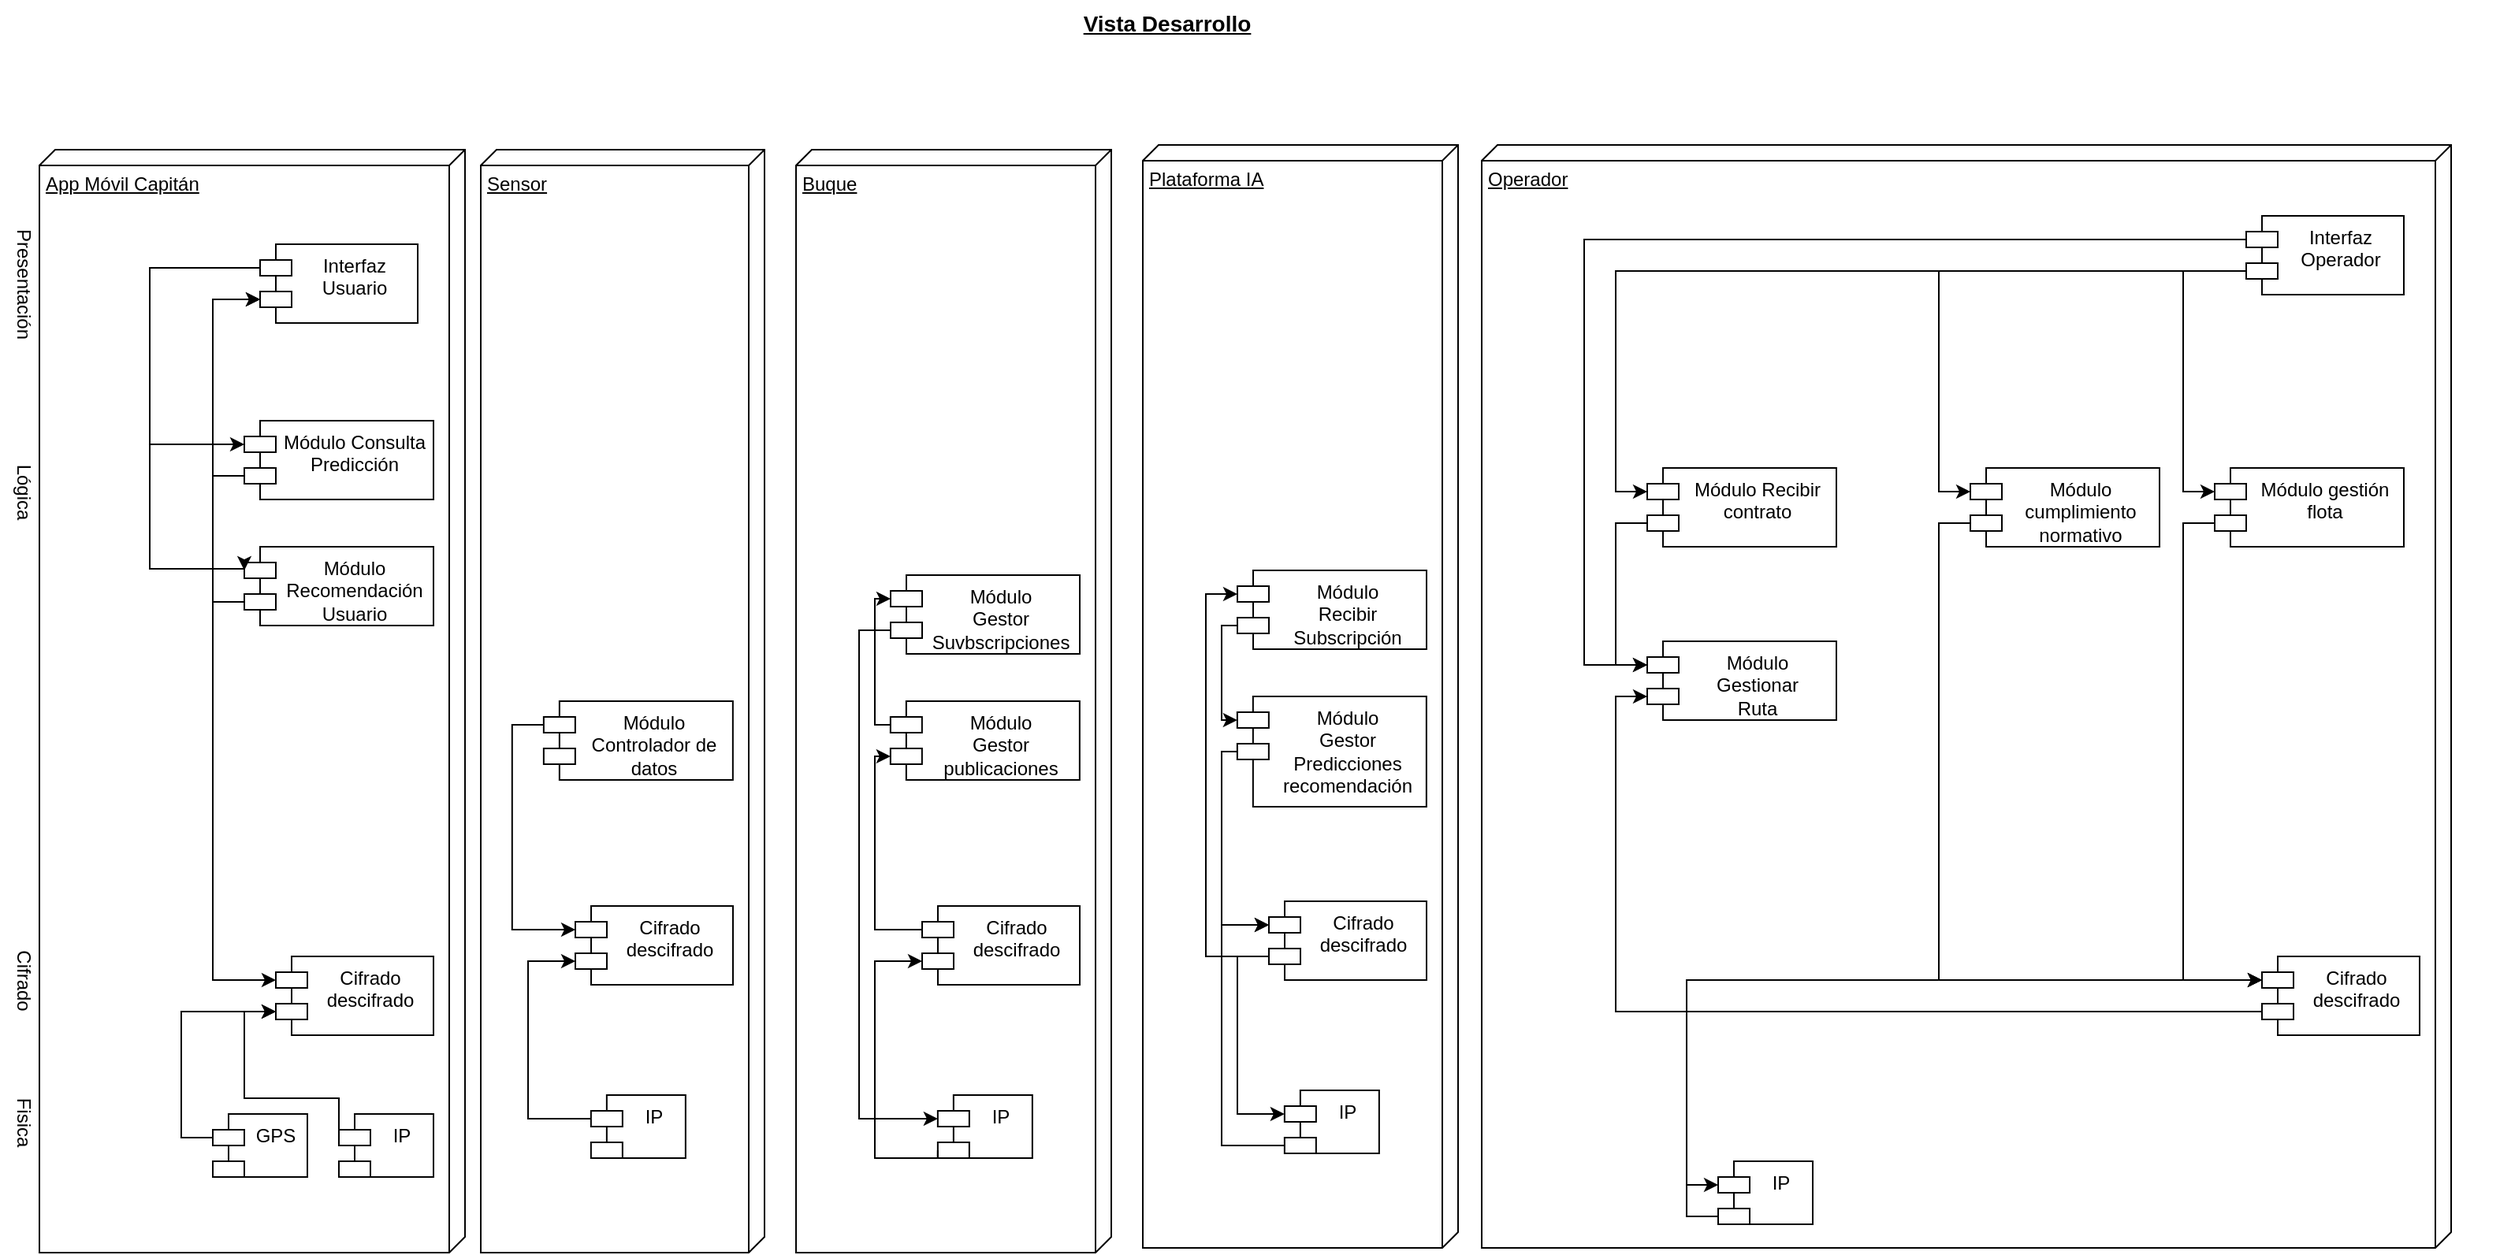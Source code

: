 <mxfile version="24.0.7" type="github">
  <diagram name="Page-1" id="5f0bae14-7c28-e335-631c-24af17079c00">
    <mxGraphModel dx="1059" dy="563" grid="1" gridSize="10" guides="1" tooltips="1" connect="1" arrows="1" fold="1" page="1" pageScale="1" pageWidth="1100" pageHeight="850" background="none" math="0" shadow="0">
      <root>
        <mxCell id="0" />
        <mxCell id="1" parent="0" />
        <mxCell id="DLwNo6UtiTYIvXjJcbHC-111" value="" style="group" vertex="1" connectable="0" parent="1">
          <mxGeometry x="230" y="130" width="1585" height="703" as="geometry" />
        </mxCell>
        <mxCell id="DLwNo6UtiTYIvXjJcbHC-93" value="Operador" style="verticalAlign=top;align=left;spacingTop=8;spacingLeft=2;spacingRight=12;shape=cube;size=10;direction=south;fontStyle=4;html=1;whiteSpace=wrap;" vertex="1" parent="DLwNo6UtiTYIvXjJcbHC-111">
          <mxGeometry x="940" width="615" height="700" as="geometry" />
        </mxCell>
        <mxCell id="DLwNo6UtiTYIvXjJcbHC-2" value="App Móvil Capitán" style="verticalAlign=top;align=left;spacingTop=8;spacingLeft=2;spacingRight=12;shape=cube;size=10;direction=south;fontStyle=4;html=1;whiteSpace=wrap;" vertex="1" parent="DLwNo6UtiTYIvXjJcbHC-111">
          <mxGeometry x="25.0" y="3" width="270" height="700" as="geometry" />
        </mxCell>
        <mxCell id="DLwNo6UtiTYIvXjJcbHC-6" value="Presentación" style="text;html=1;align=center;verticalAlign=middle;resizable=0;points=[];autosize=1;strokeColor=none;fillColor=none;rotation=90;" vertex="1" parent="DLwNo6UtiTYIvXjJcbHC-111">
          <mxGeometry x="-30.0" y="73" width="90" height="30" as="geometry" />
        </mxCell>
        <mxCell id="DLwNo6UtiTYIvXjJcbHC-7" value="Lógica" style="text;html=1;align=center;verticalAlign=middle;resizable=0;points=[];autosize=1;strokeColor=none;fillColor=none;rotation=90;" vertex="1" parent="DLwNo6UtiTYIvXjJcbHC-111">
          <mxGeometry x="-15.0" y="205" width="60" height="30" as="geometry" />
        </mxCell>
        <mxCell id="DLwNo6UtiTYIvXjJcbHC-8" value="Cifrado" style="text;html=1;align=center;verticalAlign=middle;resizable=0;points=[];autosize=1;strokeColor=none;fillColor=none;rotation=90;" vertex="1" parent="DLwNo6UtiTYIvXjJcbHC-111">
          <mxGeometry x="-15.0" y="515" width="60" height="30" as="geometry" />
        </mxCell>
        <mxCell id="DLwNo6UtiTYIvXjJcbHC-9" value="Fisica" style="text;html=1;align=center;verticalAlign=middle;resizable=0;points=[];autosize=1;strokeColor=none;fillColor=none;rotation=90;" vertex="1" parent="DLwNo6UtiTYIvXjJcbHC-111">
          <mxGeometry x="-10.0" y="605" width="50" height="30" as="geometry" />
        </mxCell>
        <mxCell id="DLwNo6UtiTYIvXjJcbHC-25" style="edgeStyle=orthogonalEdgeStyle;rounded=0;orthogonalLoop=1;jettySize=auto;html=1;exitX=0;exitY=0;exitDx=0;exitDy=15;exitPerimeter=0;entryX=0;entryY=0;entryDx=0;entryDy=15;entryPerimeter=0;" edge="1" parent="DLwNo6UtiTYIvXjJcbHC-111" source="DLwNo6UtiTYIvXjJcbHC-12" target="DLwNo6UtiTYIvXjJcbHC-13">
          <mxGeometry relative="1" as="geometry">
            <mxPoint x="144.93" y="88.97" as="sourcePoint" />
            <mxPoint x="134.93" y="203.97" as="targetPoint" />
            <Array as="points">
              <mxPoint x="95" y="78" />
              <mxPoint x="95" y="190" />
            </Array>
          </mxGeometry>
        </mxCell>
        <mxCell id="DLwNo6UtiTYIvXjJcbHC-12" value="&lt;div&gt;Interfaz &lt;br&gt;&lt;/div&gt;&lt;div&gt;Usuario&lt;br&gt;&lt;/div&gt;" style="shape=module;align=left;spacingLeft=20;align=center;verticalAlign=top;whiteSpace=wrap;html=1;" vertex="1" parent="DLwNo6UtiTYIvXjJcbHC-111">
          <mxGeometry x="165" y="63" width="100" height="50" as="geometry" />
        </mxCell>
        <mxCell id="DLwNo6UtiTYIvXjJcbHC-13" value="&lt;div&gt;Módulo Consulta&lt;br&gt;&lt;/div&gt;&lt;div&gt;Predicción&lt;br&gt;&lt;/div&gt;" style="shape=module;align=left;spacingLeft=20;align=center;verticalAlign=top;whiteSpace=wrap;html=1;" vertex="1" parent="DLwNo6UtiTYIvXjJcbHC-111">
          <mxGeometry x="155" y="175" width="120" height="50" as="geometry" />
        </mxCell>
        <mxCell id="DLwNo6UtiTYIvXjJcbHC-38" style="edgeStyle=orthogonalEdgeStyle;rounded=0;orthogonalLoop=1;jettySize=auto;html=1;exitX=0;exitY=0;exitDx=0;exitDy=35;exitPerimeter=0;entryX=0;entryY=0;entryDx=0;entryDy=15;entryPerimeter=0;" edge="1" parent="DLwNo6UtiTYIvXjJcbHC-111" source="DLwNo6UtiTYIvXjJcbHC-15" target="DLwNo6UtiTYIvXjJcbHC-16">
          <mxGeometry relative="1" as="geometry" />
        </mxCell>
        <mxCell id="DLwNo6UtiTYIvXjJcbHC-15" value="&lt;div&gt;Módulo&lt;/div&gt;&lt;div&gt;Recomendación &lt;br&gt;&lt;/div&gt;&lt;div&gt;Usuario&lt;br&gt;&lt;/div&gt;" style="shape=module;align=left;spacingLeft=20;align=center;verticalAlign=top;whiteSpace=wrap;html=1;" vertex="1" parent="DLwNo6UtiTYIvXjJcbHC-111">
          <mxGeometry x="155" y="255" width="120" height="50" as="geometry" />
        </mxCell>
        <mxCell id="DLwNo6UtiTYIvXjJcbHC-23" value="GPS" style="shape=module;align=left;spacingLeft=20;align=center;verticalAlign=top;whiteSpace=wrap;html=1;" vertex="1" parent="DLwNo6UtiTYIvXjJcbHC-111">
          <mxGeometry x="135" y="615" width="60" height="40" as="geometry" />
        </mxCell>
        <mxCell id="DLwNo6UtiTYIvXjJcbHC-32" style="edgeStyle=orthogonalEdgeStyle;rounded=0;orthogonalLoop=1;jettySize=auto;html=1;exitX=0;exitY=0;exitDx=0;exitDy=15;exitPerimeter=0;entryX=0;entryY=0;entryDx=0;entryDy=15;entryPerimeter=0;" edge="1" parent="DLwNo6UtiTYIvXjJcbHC-111" source="DLwNo6UtiTYIvXjJcbHC-12" target="DLwNo6UtiTYIvXjJcbHC-15">
          <mxGeometry relative="1" as="geometry">
            <mxPoint x="175" y="88" as="sourcePoint" />
            <mxPoint x="165" y="200" as="targetPoint" />
            <Array as="points">
              <mxPoint x="95" y="78" />
              <mxPoint x="95" y="269" />
              <mxPoint x="155" y="269" />
            </Array>
          </mxGeometry>
        </mxCell>
        <mxCell id="DLwNo6UtiTYIvXjJcbHC-33" style="edgeStyle=orthogonalEdgeStyle;rounded=0;orthogonalLoop=1;jettySize=auto;html=1;exitX=0;exitY=0;exitDx=0;exitDy=35;exitPerimeter=0;entryX=0;entryY=0;entryDx=0;entryDy=35;entryPerimeter=0;" edge="1" parent="DLwNo6UtiTYIvXjJcbHC-111" source="DLwNo6UtiTYIvXjJcbHC-13" target="DLwNo6UtiTYIvXjJcbHC-12">
          <mxGeometry relative="1" as="geometry" />
        </mxCell>
        <mxCell id="DLwNo6UtiTYIvXjJcbHC-34" style="edgeStyle=orthogonalEdgeStyle;rounded=0;orthogonalLoop=1;jettySize=auto;html=1;exitX=0;exitY=0;exitDx=0;exitDy=35;exitPerimeter=0;entryX=0;entryY=0;entryDx=0;entryDy=35;entryPerimeter=0;" edge="1" parent="DLwNo6UtiTYIvXjJcbHC-111" source="DLwNo6UtiTYIvXjJcbHC-15" target="DLwNo6UtiTYIvXjJcbHC-12">
          <mxGeometry relative="1" as="geometry" />
        </mxCell>
        <mxCell id="DLwNo6UtiTYIvXjJcbHC-56" value="" style="edgeStyle=orthogonalEdgeStyle;rounded=0;orthogonalLoop=1;jettySize=auto;html=1;exitX=0;exitY=0;exitDx=0;exitDy=15;exitPerimeter=0;entryX=0;entryY=0;entryDx=0;entryDy=35;entryPerimeter=0;" edge="1" parent="DLwNo6UtiTYIvXjJcbHC-111" source="DLwNo6UtiTYIvXjJcbHC-23" target="DLwNo6UtiTYIvXjJcbHC-16">
          <mxGeometry relative="1" as="geometry">
            <mxPoint x="265" y="545" as="targetPoint" />
            <mxPoint x="135" y="630" as="sourcePoint" />
            <Array as="points">
              <mxPoint x="115" y="630" />
              <mxPoint x="115" y="550" />
            </Array>
          </mxGeometry>
        </mxCell>
        <mxCell id="DLwNo6UtiTYIvXjJcbHC-16" value="&lt;div&gt;Cifrado&lt;/div&gt;&lt;div&gt;descifrado&lt;br&gt;&lt;/div&gt;" style="shape=module;align=left;spacingLeft=20;align=center;verticalAlign=top;whiteSpace=wrap;html=1;" vertex="1" parent="DLwNo6UtiTYIvXjJcbHC-111">
          <mxGeometry x="175" y="515" width="100" height="50" as="geometry" />
        </mxCell>
        <mxCell id="DLwNo6UtiTYIvXjJcbHC-4" value="Sensor" style="verticalAlign=top;align=left;spacingTop=8;spacingLeft=2;spacingRight=12;shape=cube;size=10;direction=south;fontStyle=4;html=1;whiteSpace=wrap;" vertex="1" parent="DLwNo6UtiTYIvXjJcbHC-111">
          <mxGeometry x="305" y="3" width="180" height="700" as="geometry" />
        </mxCell>
        <mxCell id="DLwNo6UtiTYIvXjJcbHC-43" value="" style="group" vertex="1" connectable="0" parent="DLwNo6UtiTYIvXjJcbHC-111">
          <mxGeometry x="335" y="353" width="130" height="290" as="geometry" />
        </mxCell>
        <mxCell id="DLwNo6UtiTYIvXjJcbHC-18" value="IP" style="shape=module;align=left;spacingLeft=20;align=center;verticalAlign=top;whiteSpace=wrap;html=1;" vertex="1" parent="DLwNo6UtiTYIvXjJcbHC-43">
          <mxGeometry x="39.93" y="250" width="60" height="40" as="geometry" />
        </mxCell>
        <mxCell id="DLwNo6UtiTYIvXjJcbHC-36" style="edgeStyle=orthogonalEdgeStyle;rounded=0;orthogonalLoop=1;jettySize=auto;html=1;exitX=0;exitY=0;exitDx=0;exitDy=15;exitPerimeter=0;entryX=0;entryY=0;entryDx=0;entryDy=35;entryPerimeter=0;" edge="1" parent="DLwNo6UtiTYIvXjJcbHC-43" source="DLwNo6UtiTYIvXjJcbHC-18" target="DLwNo6UtiTYIvXjJcbHC-39">
          <mxGeometry relative="1" as="geometry">
            <mxPoint x="39.93" y="180" as="targetPoint" />
            <Array as="points">
              <mxPoint y="265" />
              <mxPoint y="165" />
            </Array>
          </mxGeometry>
        </mxCell>
        <mxCell id="DLwNo6UtiTYIvXjJcbHC-39" value="&lt;div&gt;Cifrado&lt;/div&gt;&lt;div&gt;descifrado&lt;br&gt;&lt;/div&gt;" style="shape=module;align=left;spacingLeft=20;align=center;verticalAlign=top;whiteSpace=wrap;html=1;" vertex="1" parent="DLwNo6UtiTYIvXjJcbHC-43">
          <mxGeometry x="30" y="130" width="100" height="50" as="geometry" />
        </mxCell>
        <mxCell id="DLwNo6UtiTYIvXjJcbHC-40" value="&lt;div&gt;Módulo&lt;/div&gt;Controlador de datos" style="shape=module;align=left;spacingLeft=20;align=center;verticalAlign=top;whiteSpace=wrap;html=1;" vertex="1" parent="DLwNo6UtiTYIvXjJcbHC-43">
          <mxGeometry x="9.93" width="120" height="50" as="geometry" />
        </mxCell>
        <mxCell id="DLwNo6UtiTYIvXjJcbHC-42" style="edgeStyle=orthogonalEdgeStyle;rounded=0;orthogonalLoop=1;jettySize=auto;html=1;exitX=0;exitY=0;exitDx=0;exitDy=15;exitPerimeter=0;entryX=0;entryY=0;entryDx=0;entryDy=15;entryPerimeter=0;" edge="1" parent="DLwNo6UtiTYIvXjJcbHC-43" source="DLwNo6UtiTYIvXjJcbHC-40" target="DLwNo6UtiTYIvXjJcbHC-39">
          <mxGeometry relative="1" as="geometry" />
        </mxCell>
        <mxCell id="DLwNo6UtiTYIvXjJcbHC-58" value="" style="group" vertex="1" connectable="0" parent="DLwNo6UtiTYIvXjJcbHC-111">
          <mxGeometry x="505" y="3" width="200" height="700" as="geometry" />
        </mxCell>
        <mxCell id="DLwNo6UtiTYIvXjJcbHC-5" value="Buque" style="verticalAlign=top;align=left;spacingTop=8;spacingLeft=2;spacingRight=12;shape=cube;size=10;direction=south;fontStyle=4;html=1;whiteSpace=wrap;" vertex="1" parent="DLwNo6UtiTYIvXjJcbHC-58">
          <mxGeometry width="200" height="700" as="geometry" />
        </mxCell>
        <mxCell id="DLwNo6UtiTYIvXjJcbHC-44" value="" style="group" vertex="1" connectable="0" parent="DLwNo6UtiTYIvXjJcbHC-58">
          <mxGeometry x="50" y="350" width="130" height="290" as="geometry" />
        </mxCell>
        <mxCell id="DLwNo6UtiTYIvXjJcbHC-45" value="IP" style="shape=module;align=left;spacingLeft=20;align=center;verticalAlign=top;whiteSpace=wrap;html=1;" vertex="1" parent="DLwNo6UtiTYIvXjJcbHC-44">
          <mxGeometry x="39.93" y="250" width="60" height="40" as="geometry" />
        </mxCell>
        <mxCell id="DLwNo6UtiTYIvXjJcbHC-46" style="edgeStyle=orthogonalEdgeStyle;rounded=0;orthogonalLoop=1;jettySize=auto;html=1;exitX=0;exitY=0;exitDx=0;exitDy=35;exitPerimeter=0;entryX=0;entryY=0;entryDx=0;entryDy=35;entryPerimeter=0;" edge="1" parent="DLwNo6UtiTYIvXjJcbHC-44" source="DLwNo6UtiTYIvXjJcbHC-45" target="DLwNo6UtiTYIvXjJcbHC-47">
          <mxGeometry relative="1" as="geometry">
            <mxPoint x="39.93" y="180" as="targetPoint" />
            <Array as="points">
              <mxPoint x="40" y="290" />
              <mxPoint y="290" />
              <mxPoint y="165" />
            </Array>
          </mxGeometry>
        </mxCell>
        <mxCell id="DLwNo6UtiTYIvXjJcbHC-47" value="&lt;div&gt;Cifrado&lt;/div&gt;&lt;div&gt;descifrado&lt;br&gt;&lt;/div&gt;" style="shape=module;align=left;spacingLeft=20;align=center;verticalAlign=top;whiteSpace=wrap;html=1;" vertex="1" parent="DLwNo6UtiTYIvXjJcbHC-44">
          <mxGeometry x="30" y="130" width="100" height="50" as="geometry" />
        </mxCell>
        <mxCell id="DLwNo6UtiTYIvXjJcbHC-48" value="&lt;div&gt;Módulo&lt;/div&gt;Gestor publicaciones" style="shape=module;align=left;spacingLeft=20;align=center;verticalAlign=top;whiteSpace=wrap;html=1;" vertex="1" parent="DLwNo6UtiTYIvXjJcbHC-44">
          <mxGeometry x="9.93" width="120" height="50" as="geometry" />
        </mxCell>
        <mxCell id="DLwNo6UtiTYIvXjJcbHC-54" style="edgeStyle=orthogonalEdgeStyle;rounded=0;orthogonalLoop=1;jettySize=auto;html=1;exitX=0;exitY=0;exitDx=0;exitDy=15;exitPerimeter=0;entryX=0;entryY=0;entryDx=0;entryDy=35;entryPerimeter=0;" edge="1" parent="DLwNo6UtiTYIvXjJcbHC-44" source="DLwNo6UtiTYIvXjJcbHC-47" target="DLwNo6UtiTYIvXjJcbHC-48">
          <mxGeometry relative="1" as="geometry">
            <Array as="points">
              <mxPoint y="145" />
              <mxPoint y="35" />
            </Array>
          </mxGeometry>
        </mxCell>
        <mxCell id="DLwNo6UtiTYIvXjJcbHC-50" value="&lt;div&gt;Módulo&lt;/div&gt;&lt;div&gt;Gestor&lt;/div&gt;&lt;div&gt;Suvbscripciones&lt;br&gt;&lt;/div&gt;" style="shape=module;align=left;spacingLeft=20;align=center;verticalAlign=top;whiteSpace=wrap;html=1;" vertex="1" parent="DLwNo6UtiTYIvXjJcbHC-58">
          <mxGeometry x="60" y="270" width="120" height="50" as="geometry" />
        </mxCell>
        <mxCell id="DLwNo6UtiTYIvXjJcbHC-51" style="edgeStyle=orthogonalEdgeStyle;rounded=0;orthogonalLoop=1;jettySize=auto;html=1;exitX=0;exitY=0;exitDx=0;exitDy=35;exitPerimeter=0;entryX=0;entryY=0;entryDx=0;entryDy=15;entryPerimeter=0;" edge="1" parent="DLwNo6UtiTYIvXjJcbHC-58" source="DLwNo6UtiTYIvXjJcbHC-50" target="DLwNo6UtiTYIvXjJcbHC-45">
          <mxGeometry relative="1" as="geometry" />
        </mxCell>
        <mxCell id="DLwNo6UtiTYIvXjJcbHC-55" style="edgeStyle=orthogonalEdgeStyle;rounded=0;orthogonalLoop=1;jettySize=auto;html=1;exitX=0;exitY=0;exitDx=0;exitDy=15;exitPerimeter=0;entryX=0;entryY=0;entryDx=0;entryDy=15;entryPerimeter=0;" edge="1" parent="DLwNo6UtiTYIvXjJcbHC-58" source="DLwNo6UtiTYIvXjJcbHC-48" target="DLwNo6UtiTYIvXjJcbHC-50">
          <mxGeometry relative="1" as="geometry">
            <Array as="points">
              <mxPoint x="50" y="365" />
              <mxPoint x="50" y="285" />
            </Array>
          </mxGeometry>
        </mxCell>
        <mxCell id="DLwNo6UtiTYIvXjJcbHC-59" value="" style="group" vertex="1" connectable="0" parent="DLwNo6UtiTYIvXjJcbHC-111">
          <mxGeometry x="725" width="200" height="700" as="geometry" />
        </mxCell>
        <mxCell id="DLwNo6UtiTYIvXjJcbHC-60" value="Plataforma IA" style="verticalAlign=top;align=left;spacingTop=8;spacingLeft=2;spacingRight=12;shape=cube;size=10;direction=south;fontStyle=4;html=1;whiteSpace=wrap;" vertex="1" parent="DLwNo6UtiTYIvXjJcbHC-59">
          <mxGeometry width="200" height="700" as="geometry" />
        </mxCell>
        <mxCell id="DLwNo6UtiTYIvXjJcbHC-61" value="" style="group" vertex="1" connectable="0" parent="DLwNo6UtiTYIvXjJcbHC-59">
          <mxGeometry x="50" y="350" width="130" height="290" as="geometry" />
        </mxCell>
        <mxCell id="DLwNo6UtiTYIvXjJcbHC-62" value="IP" style="shape=module;align=left;spacingLeft=20;align=center;verticalAlign=top;whiteSpace=wrap;html=1;" vertex="1" parent="DLwNo6UtiTYIvXjJcbHC-61">
          <mxGeometry x="39.93" y="250" width="60" height="40" as="geometry" />
        </mxCell>
        <mxCell id="DLwNo6UtiTYIvXjJcbHC-63" style="edgeStyle=orthogonalEdgeStyle;rounded=0;orthogonalLoop=1;jettySize=auto;html=1;exitX=0;exitY=0;exitDx=0;exitDy=35;exitPerimeter=0;entryX=0;entryY=0;entryDx=0;entryDy=15;entryPerimeter=0;" edge="1" parent="DLwNo6UtiTYIvXjJcbHC-61" source="DLwNo6UtiTYIvXjJcbHC-62" target="DLwNo6UtiTYIvXjJcbHC-64">
          <mxGeometry relative="1" as="geometry">
            <mxPoint x="39.93" y="180" as="targetPoint" />
            <Array as="points">
              <mxPoint y="285" />
              <mxPoint y="145" />
            </Array>
          </mxGeometry>
        </mxCell>
        <mxCell id="DLwNo6UtiTYIvXjJcbHC-64" value="&lt;div&gt;Cifrado&lt;/div&gt;&lt;div&gt;descifrado&lt;br&gt;&lt;/div&gt;" style="shape=module;align=left;spacingLeft=20;align=center;verticalAlign=top;whiteSpace=wrap;html=1;" vertex="1" parent="DLwNo6UtiTYIvXjJcbHC-61">
          <mxGeometry x="30" y="130" width="100" height="50" as="geometry" />
        </mxCell>
        <mxCell id="DLwNo6UtiTYIvXjJcbHC-65" value="&lt;div&gt;Módulo&lt;/div&gt;Gestor Predicciones recomendación" style="shape=module;align=left;spacingLeft=20;align=center;verticalAlign=top;whiteSpace=wrap;html=1;" vertex="1" parent="DLwNo6UtiTYIvXjJcbHC-61">
          <mxGeometry x="9.93" width="120" height="70" as="geometry" />
        </mxCell>
        <mxCell id="DLwNo6UtiTYIvXjJcbHC-78" style="edgeStyle=orthogonalEdgeStyle;rounded=0;orthogonalLoop=1;jettySize=auto;html=1;exitX=0;exitY=0;exitDx=0;exitDy=35;exitPerimeter=0;entryX=0;entryY=0;entryDx=0;entryDy=15;entryPerimeter=0;" edge="1" parent="DLwNo6UtiTYIvXjJcbHC-61" source="DLwNo6UtiTYIvXjJcbHC-64" target="DLwNo6UtiTYIvXjJcbHC-62">
          <mxGeometry relative="1" as="geometry" />
        </mxCell>
        <mxCell id="DLwNo6UtiTYIvXjJcbHC-80" style="edgeStyle=orthogonalEdgeStyle;rounded=0;orthogonalLoop=1;jettySize=auto;html=1;exitX=0;exitY=0;exitDx=0;exitDy=35;exitPerimeter=0;entryX=0;entryY=0;entryDx=0;entryDy=15;entryPerimeter=0;" edge="1" parent="DLwNo6UtiTYIvXjJcbHC-61" source="DLwNo6UtiTYIvXjJcbHC-65" target="DLwNo6UtiTYIvXjJcbHC-64">
          <mxGeometry relative="1" as="geometry">
            <Array as="points">
              <mxPoint y="35" />
              <mxPoint y="145" />
            </Array>
          </mxGeometry>
        </mxCell>
        <mxCell id="DLwNo6UtiTYIvXjJcbHC-67" value="&lt;div&gt;Módulo&lt;/div&gt;&lt;div&gt;Recibir&lt;/div&gt;&lt;div&gt;Subscripción&lt;br&gt;&lt;/div&gt;" style="shape=module;align=left;spacingLeft=20;align=center;verticalAlign=top;whiteSpace=wrap;html=1;" vertex="1" parent="DLwNo6UtiTYIvXjJcbHC-59">
          <mxGeometry x="60" y="270" width="120" height="50" as="geometry" />
        </mxCell>
        <mxCell id="DLwNo6UtiTYIvXjJcbHC-79" style="edgeStyle=orthogonalEdgeStyle;rounded=0;orthogonalLoop=1;jettySize=auto;html=1;exitX=0;exitY=0;exitDx=0;exitDy=35;exitPerimeter=0;entryX=0;entryY=0;entryDx=0;entryDy=15;entryPerimeter=0;" edge="1" parent="DLwNo6UtiTYIvXjJcbHC-59" source="DLwNo6UtiTYIvXjJcbHC-64" target="DLwNo6UtiTYIvXjJcbHC-67">
          <mxGeometry relative="1" as="geometry" />
        </mxCell>
        <mxCell id="DLwNo6UtiTYIvXjJcbHC-81" style="edgeStyle=orthogonalEdgeStyle;rounded=0;orthogonalLoop=1;jettySize=auto;html=1;exitX=0;exitY=0;exitDx=0;exitDy=35;exitPerimeter=0;entryX=0;entryY=0;entryDx=0;entryDy=15;entryPerimeter=0;" edge="1" parent="DLwNo6UtiTYIvXjJcbHC-59" source="DLwNo6UtiTYIvXjJcbHC-67" target="DLwNo6UtiTYIvXjJcbHC-65">
          <mxGeometry relative="1" as="geometry">
            <Array as="points">
              <mxPoint x="50" y="305" />
              <mxPoint x="50" y="365" />
            </Array>
          </mxGeometry>
        </mxCell>
        <mxCell id="DLwNo6UtiTYIvXjJcbHC-70" value="IP" style="shape=module;align=left;spacingLeft=20;align=center;verticalAlign=top;whiteSpace=wrap;html=1;" vertex="1" parent="DLwNo6UtiTYIvXjJcbHC-111">
          <mxGeometry x="215.0" y="615" width="60" height="40" as="geometry" />
        </mxCell>
        <mxCell id="DLwNo6UtiTYIvXjJcbHC-72" style="edgeStyle=orthogonalEdgeStyle;rounded=0;orthogonalLoop=1;jettySize=auto;html=1;exitX=0;exitY=0;exitDx=0;exitDy=15;exitPerimeter=0;entryX=0;entryY=0;entryDx=0;entryDy=35;entryPerimeter=0;" edge="1" parent="DLwNo6UtiTYIvXjJcbHC-111" source="DLwNo6UtiTYIvXjJcbHC-70" target="DLwNo6UtiTYIvXjJcbHC-16">
          <mxGeometry relative="1" as="geometry">
            <Array as="points">
              <mxPoint x="215" y="605" />
              <mxPoint x="155" y="605" />
              <mxPoint x="155" y="550" />
            </Array>
          </mxGeometry>
        </mxCell>
        <mxCell id="DLwNo6UtiTYIvXjJcbHC-84" value="&lt;div&gt;Módulo Recibir contrato&lt;br&gt;&lt;/div&gt;" style="shape=module;align=left;spacingLeft=20;align=center;verticalAlign=top;whiteSpace=wrap;html=1;" vertex="1" parent="DLwNo6UtiTYIvXjJcbHC-111">
          <mxGeometry x="1045" y="205" width="120" height="50" as="geometry" />
        </mxCell>
        <mxCell id="DLwNo6UtiTYIvXjJcbHC-87" value="&lt;div&gt;Módulo&lt;/div&gt;&lt;div&gt;Gestionar &lt;br&gt;&lt;/div&gt;&lt;div&gt;Ruta&lt;br&gt;&lt;/div&gt;" style="shape=module;align=left;spacingLeft=20;align=center;verticalAlign=top;whiteSpace=wrap;html=1;" vertex="1" parent="DLwNo6UtiTYIvXjJcbHC-111">
          <mxGeometry x="1045" y="315" width="120" height="50" as="geometry" />
        </mxCell>
        <mxCell id="DLwNo6UtiTYIvXjJcbHC-89" value="&lt;div&gt;Cifrado&lt;/div&gt;&lt;div&gt;descifrado&lt;br&gt;&lt;/div&gt;" style="shape=module;align=left;spacingLeft=20;align=center;verticalAlign=top;whiteSpace=wrap;html=1;" vertex="1" parent="DLwNo6UtiTYIvXjJcbHC-111">
          <mxGeometry x="1435" y="515" width="100" height="50" as="geometry" />
        </mxCell>
        <mxCell id="DLwNo6UtiTYIvXjJcbHC-92" value="IP" style="shape=module;align=left;spacingLeft=20;align=center;verticalAlign=top;whiteSpace=wrap;html=1;" vertex="1" parent="DLwNo6UtiTYIvXjJcbHC-111">
          <mxGeometry x="1090" y="645" width="60" height="40" as="geometry" />
        </mxCell>
        <mxCell id="DLwNo6UtiTYIvXjJcbHC-95" style="edgeStyle=orthogonalEdgeStyle;rounded=0;orthogonalLoop=1;jettySize=auto;html=1;exitX=0;exitY=0;exitDx=0;exitDy=35;exitPerimeter=0;entryX=0;entryY=0;entryDx=0;entryDy=15;entryPerimeter=0;" edge="1" parent="DLwNo6UtiTYIvXjJcbHC-111" source="DLwNo6UtiTYIvXjJcbHC-92" target="DLwNo6UtiTYIvXjJcbHC-89">
          <mxGeometry relative="1" as="geometry" />
        </mxCell>
        <mxCell id="DLwNo6UtiTYIvXjJcbHC-96" value="&lt;div&gt;Interfaz &lt;br&gt;&lt;/div&gt;&lt;div&gt;Operador&lt;br&gt;&lt;/div&gt;" style="shape=module;align=left;spacingLeft=20;align=center;verticalAlign=top;whiteSpace=wrap;html=1;" vertex="1" parent="DLwNo6UtiTYIvXjJcbHC-111">
          <mxGeometry x="1425" y="45" width="100" height="50" as="geometry" />
        </mxCell>
        <mxCell id="DLwNo6UtiTYIvXjJcbHC-100" style="edgeStyle=orthogonalEdgeStyle;rounded=0;orthogonalLoop=1;jettySize=auto;html=1;exitX=0;exitY=0;exitDx=0;exitDy=35;exitPerimeter=0;entryX=0;entryY=0;entryDx=0;entryDy=15;entryPerimeter=0;" edge="1" parent="DLwNo6UtiTYIvXjJcbHC-111" source="DLwNo6UtiTYIvXjJcbHC-96" target="DLwNo6UtiTYIvXjJcbHC-84">
          <mxGeometry relative="1" as="geometry" />
        </mxCell>
        <mxCell id="DLwNo6UtiTYIvXjJcbHC-101" style="edgeStyle=orthogonalEdgeStyle;rounded=0;orthogonalLoop=1;jettySize=auto;html=1;exitX=0;exitY=0;exitDx=0;exitDy=15;exitPerimeter=0;entryX=0;entryY=0;entryDx=0;entryDy=15;entryPerimeter=0;" edge="1" parent="DLwNo6UtiTYIvXjJcbHC-111" source="DLwNo6UtiTYIvXjJcbHC-96" target="DLwNo6UtiTYIvXjJcbHC-87">
          <mxGeometry relative="1" as="geometry">
            <Array as="points">
              <mxPoint x="1005" y="60" />
              <mxPoint x="1005" y="330" />
            </Array>
          </mxGeometry>
        </mxCell>
        <mxCell id="DLwNo6UtiTYIvXjJcbHC-102" style="edgeStyle=orthogonalEdgeStyle;rounded=0;orthogonalLoop=1;jettySize=auto;html=1;exitX=0;exitY=0;exitDx=0;exitDy=35;exitPerimeter=0;entryX=0;entryY=0;entryDx=0;entryDy=15;entryPerimeter=0;" edge="1" parent="DLwNo6UtiTYIvXjJcbHC-111" source="DLwNo6UtiTYIvXjJcbHC-84" target="DLwNo6UtiTYIvXjJcbHC-87">
          <mxGeometry relative="1" as="geometry" />
        </mxCell>
        <mxCell id="DLwNo6UtiTYIvXjJcbHC-103" style="edgeStyle=orthogonalEdgeStyle;rounded=0;orthogonalLoop=1;jettySize=auto;html=1;exitX=0;exitY=0;exitDx=0;exitDy=35;exitPerimeter=0;entryX=0;entryY=0;entryDx=0;entryDy=35;entryPerimeter=0;" edge="1" parent="DLwNo6UtiTYIvXjJcbHC-111" source="DLwNo6UtiTYIvXjJcbHC-89" target="DLwNo6UtiTYIvXjJcbHC-87">
          <mxGeometry relative="1" as="geometry" />
        </mxCell>
        <mxCell id="DLwNo6UtiTYIvXjJcbHC-104" value="&lt;div&gt;Módulo cumplimiento&lt;/div&gt;&lt;div&gt;normativo&lt;br&gt;&lt;/div&gt;" style="shape=module;align=left;spacingLeft=20;align=center;verticalAlign=top;whiteSpace=wrap;html=1;" vertex="1" parent="DLwNo6UtiTYIvXjJcbHC-111">
          <mxGeometry x="1250" y="205" width="120" height="50" as="geometry" />
        </mxCell>
        <mxCell id="DLwNo6UtiTYIvXjJcbHC-105" value="&lt;div&gt;Módulo gestión&lt;/div&gt;&lt;div&gt;flota&lt;br&gt;&lt;/div&gt;" style="shape=module;align=left;spacingLeft=20;align=center;verticalAlign=top;whiteSpace=wrap;html=1;" vertex="1" parent="DLwNo6UtiTYIvXjJcbHC-111">
          <mxGeometry x="1405" y="205" width="120" height="50" as="geometry" />
        </mxCell>
        <mxCell id="DLwNo6UtiTYIvXjJcbHC-106" style="edgeStyle=orthogonalEdgeStyle;rounded=0;orthogonalLoop=1;jettySize=auto;html=1;exitX=0;exitY=0;exitDx=0;exitDy=35;exitPerimeter=0;entryX=0;entryY=0;entryDx=0;entryDy=15;entryPerimeter=0;" edge="1" parent="DLwNo6UtiTYIvXjJcbHC-111" source="DLwNo6UtiTYIvXjJcbHC-96" target="DLwNo6UtiTYIvXjJcbHC-104">
          <mxGeometry relative="1" as="geometry" />
        </mxCell>
        <mxCell id="DLwNo6UtiTYIvXjJcbHC-107" style="edgeStyle=orthogonalEdgeStyle;rounded=0;orthogonalLoop=1;jettySize=auto;html=1;exitX=0;exitY=0;exitDx=0;exitDy=35;exitPerimeter=0;entryX=0;entryY=0;entryDx=0;entryDy=15;entryPerimeter=0;" edge="1" parent="DLwNo6UtiTYIvXjJcbHC-111" source="DLwNo6UtiTYIvXjJcbHC-96" target="DLwNo6UtiTYIvXjJcbHC-105">
          <mxGeometry relative="1" as="geometry" />
        </mxCell>
        <mxCell id="DLwNo6UtiTYIvXjJcbHC-108" style="edgeStyle=orthogonalEdgeStyle;rounded=0;orthogonalLoop=1;jettySize=auto;html=1;exitX=0;exitY=0;exitDx=0;exitDy=35;exitPerimeter=0;entryX=0;entryY=0;entryDx=0;entryDy=15;entryPerimeter=0;" edge="1" parent="DLwNo6UtiTYIvXjJcbHC-111" source="DLwNo6UtiTYIvXjJcbHC-104" target="DLwNo6UtiTYIvXjJcbHC-89">
          <mxGeometry relative="1" as="geometry" />
        </mxCell>
        <mxCell id="DLwNo6UtiTYIvXjJcbHC-109" style="edgeStyle=orthogonalEdgeStyle;rounded=0;orthogonalLoop=1;jettySize=auto;html=1;exitX=0;exitY=0;exitDx=0;exitDy=35;exitPerimeter=0;entryX=0;entryY=0;entryDx=0;entryDy=15;entryPerimeter=0;" edge="1" parent="DLwNo6UtiTYIvXjJcbHC-111" source="DLwNo6UtiTYIvXjJcbHC-105" target="DLwNo6UtiTYIvXjJcbHC-89">
          <mxGeometry relative="1" as="geometry" />
        </mxCell>
        <mxCell id="DLwNo6UtiTYIvXjJcbHC-10" value="" style="line;strokeWidth=1;fillColor=none;align=left;verticalAlign=middle;spacingTop=-1;spacingLeft=3;spacingRight=3;rotatable=0;labelPosition=right;points=[];portConstraint=eastwest;strokeColor=inherit;" vertex="1" parent="DLwNo6UtiTYIvXjJcbHC-111">
          <mxGeometry x="5.0" y="475" width="1580" height="8" as="geometry" />
        </mxCell>
        <mxCell id="DLwNo6UtiTYIvXjJcbHC-3" value="" style="line;strokeWidth=1;fillColor=none;align=left;verticalAlign=middle;spacingTop=-1;spacingLeft=3;spacingRight=3;rotatable=0;labelPosition=right;points=[];portConstraint=eastwest;strokeColor=inherit;" vertex="1" parent="DLwNo6UtiTYIvXjJcbHC-111">
          <mxGeometry x="5.0" y="145" width="1580" height="8" as="geometry" />
        </mxCell>
        <mxCell id="DLwNo6UtiTYIvXjJcbHC-11" value="" style="line;strokeWidth=1;fillColor=none;align=left;verticalAlign=middle;spacingTop=-1;spacingLeft=3;spacingRight=3;rotatable=0;labelPosition=right;points=[];portConstraint=eastwest;strokeColor=inherit;" vertex="1" parent="DLwNo6UtiTYIvXjJcbHC-111">
          <mxGeometry x="5.0" y="575" width="1580" height="8" as="geometry" />
        </mxCell>
        <mxCell id="DLwNo6UtiTYIvXjJcbHC-110" style="edgeStyle=orthogonalEdgeStyle;rounded=0;orthogonalLoop=1;jettySize=auto;html=1;exitX=0;exitY=0;exitDx=0;exitDy=35;exitPerimeter=0;entryX=0;entryY=0;entryDx=0;entryDy=15;entryPerimeter=0;" edge="1" parent="DLwNo6UtiTYIvXjJcbHC-111" source="DLwNo6UtiTYIvXjJcbHC-89" target="DLwNo6UtiTYIvXjJcbHC-92">
          <mxGeometry relative="1" as="geometry" />
        </mxCell>
        <mxCell id="DLwNo6UtiTYIvXjJcbHC-112" value="&lt;b&gt;&lt;u&gt;&lt;font style=&quot;font-size: 14px;&quot;&gt;Vista Desarrollo&lt;/font&gt;&lt;/u&gt;&lt;/b&gt;" style="text;html=1;align=center;verticalAlign=middle;resizable=0;points=[];autosize=1;strokeColor=none;fillColor=none;" vertex="1" parent="1">
          <mxGeometry x="905" y="38" width="130" height="30" as="geometry" />
        </mxCell>
      </root>
    </mxGraphModel>
  </diagram>
</mxfile>

